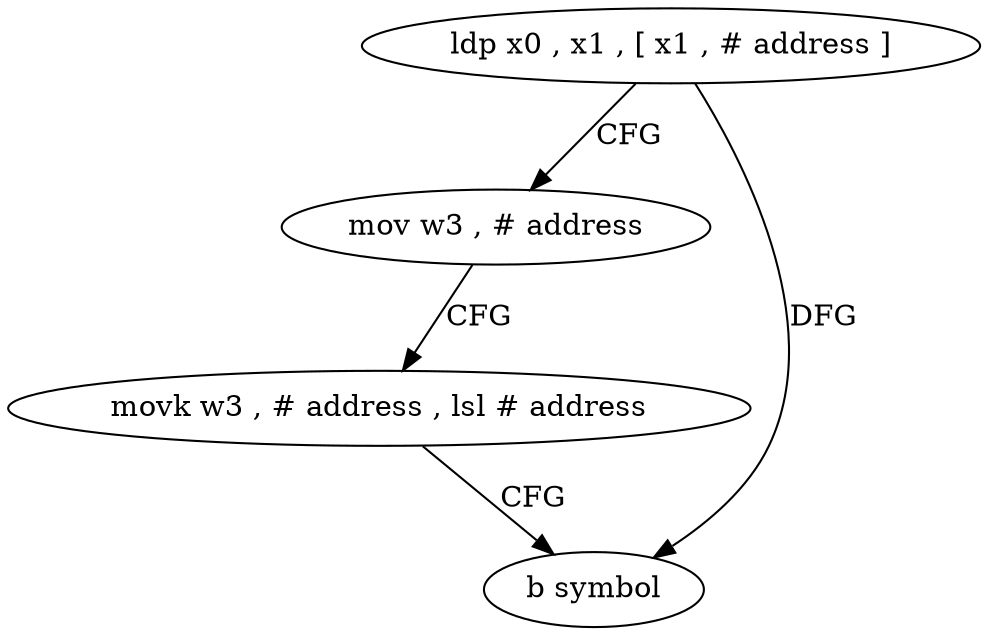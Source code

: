 digraph "func" {
"4211776" [label = "ldp x0 , x1 , [ x1 , # address ]" ]
"4211780" [label = "mov w3 , # address" ]
"4211784" [label = "movk w3 , # address , lsl # address" ]
"4211788" [label = "b symbol" ]
"4211776" -> "4211780" [ label = "CFG" ]
"4211776" -> "4211788" [ label = "DFG" ]
"4211780" -> "4211784" [ label = "CFG" ]
"4211784" -> "4211788" [ label = "CFG" ]
}
